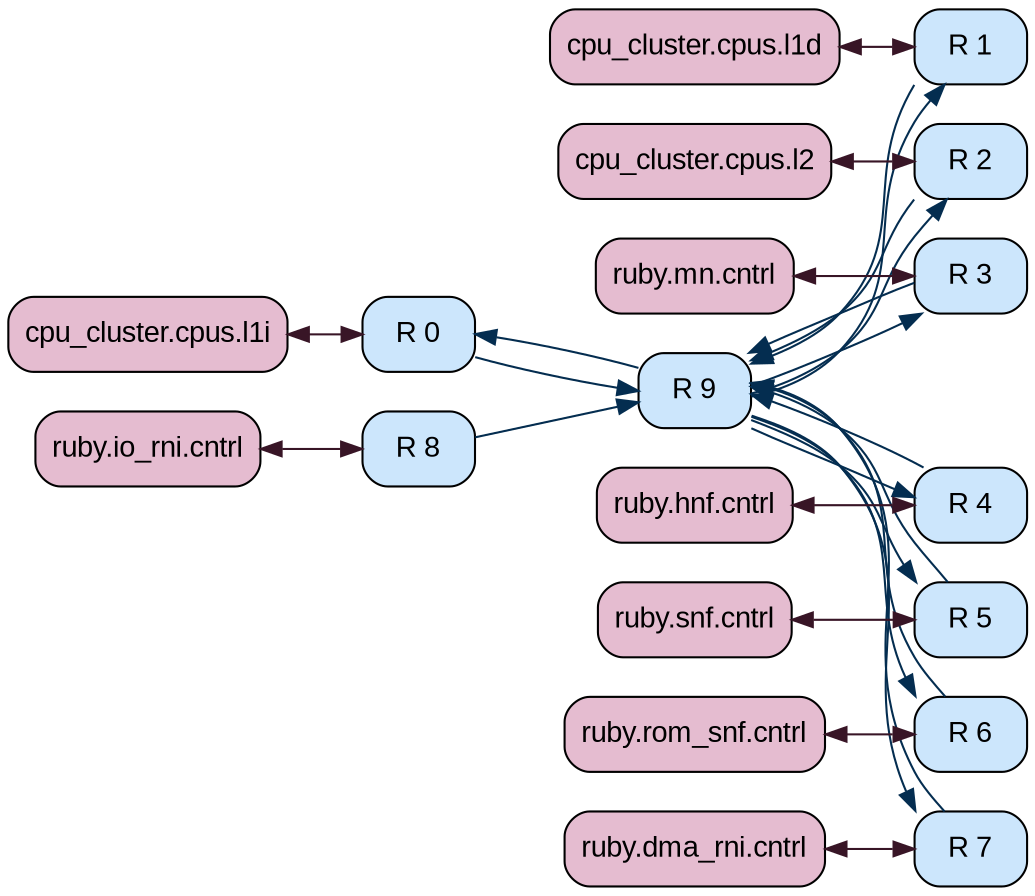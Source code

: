 graph G {
rankdir=LR;
"system.ruby.network.routers0" [color="#000000", fillcolor="#cce6fc", fontcolor="#000000", fontname=Arial, fontsize=14, label="R 0", shape=Mrecord, style="rounded, filled"];
"system.ruby.network.routers1" [color="#000000", fillcolor="#cce6fc", fontcolor="#000000", fontname=Arial, fontsize=14, label="R 1", shape=Mrecord, style="rounded, filled"];
"system.ruby.network.routers2" [color="#000000", fillcolor="#cce6fc", fontcolor="#000000", fontname=Arial, fontsize=14, label="R 2", shape=Mrecord, style="rounded, filled"];
"system.ruby.network.routers3" [color="#000000", fillcolor="#cce6fc", fontcolor="#000000", fontname=Arial, fontsize=14, label="R 3", shape=Mrecord, style="rounded, filled"];
"system.ruby.network.routers4" [color="#000000", fillcolor="#cce6fc", fontcolor="#000000", fontname=Arial, fontsize=14, label="R 4", shape=Mrecord, style="rounded, filled"];
"system.ruby.network.routers5" [color="#000000", fillcolor="#cce6fc", fontcolor="#000000", fontname=Arial, fontsize=14, label="R 5", shape=Mrecord, style="rounded, filled"];
"system.ruby.network.routers6" [color="#000000", fillcolor="#cce6fc", fontcolor="#000000", fontname=Arial, fontsize=14, label="R 6", shape=Mrecord, style="rounded, filled"];
"system.ruby.network.routers7" [color="#000000", fillcolor="#cce6fc", fontcolor="#000000", fontname=Arial, fontsize=14, label="R 7", shape=Mrecord, style="rounded, filled"];
"system.ruby.network.routers8" [color="#000000", fillcolor="#cce6fc", fontcolor="#000000", fontname=Arial, fontsize=14, label="R 8", shape=Mrecord, style="rounded, filled"];
"system.ruby.network.routers9" [color="#000000", fillcolor="#cce6fc", fontcolor="#000000", fontname=Arial, fontsize=14, label="R 9", shape=Mrecord, style="rounded, filled"];
"system.ruby.network.routers0" -- "system.ruby.network.routers9"  [color="#042d50", dir=forward, weight=0.5];
"system.ruby.network.routers1" -- "system.ruby.network.routers9"  [color="#042d50", dir=forward, weight=0.5];
"system.ruby.network.routers2" -- "system.ruby.network.routers9"  [color="#042d50", dir=forward, weight=0.5];
"system.ruby.network.routers3" -- "system.ruby.network.routers9"  [color="#042d50", dir=forward, weight=0.5];
"system.ruby.network.routers4" -- "system.ruby.network.routers9"  [color="#042d50", dir=forward, weight=0.5];
"system.ruby.network.routers5" -- "system.ruby.network.routers9"  [color="#042d50", dir=forward, weight=0.5];
"system.ruby.network.routers6" -- "system.ruby.network.routers9"  [color="#042d50", dir=forward, weight=0.5];
"system.ruby.network.routers7" -- "system.ruby.network.routers9"  [color="#042d50", dir=forward, weight=0.5];
"system.ruby.network.routers8" -- "system.ruby.network.routers9"  [color="#042d50", dir=forward, weight=0.5];
"system.ruby.network.routers9" -- "system.ruby.network.routers0"  [color="#042d50", dir=forward, weight=0.5];
"system.ruby.network.routers9" -- "system.ruby.network.routers1"  [color="#042d50", dir=forward, weight=0.5];
"system.ruby.network.routers9" -- "system.ruby.network.routers2"  [color="#042d50", dir=forward, weight=0.5];
"system.ruby.network.routers9" -- "system.ruby.network.routers3"  [color="#042d50", dir=forward, weight=0.5];
"system.ruby.network.routers9" -- "system.ruby.network.routers4"  [color="#042d50", dir=forward, weight=0.5];
"system.ruby.network.routers9" -- "system.ruby.network.routers5"  [color="#042d50", dir=forward, weight=0.5];
"system.ruby.network.routers9" -- "system.ruby.network.routers6"  [color="#042d50", dir=forward, weight=0.5];
"system.ruby.network.routers9" -- "system.ruby.network.routers7"  [color="#042d50", dir=forward, weight=0.5];
"system.cpu_cluster.cpus.l1i" [color="#000000", fillcolor="#e5bcd0", fontcolor="#000000", fontname=Arial, fontsize=14, label="cpu_cluster.cpus.l1i", shape=Mrecord, style="rounded, filled"];
"system.cpu_cluster.cpus.l1i" -- "system.ruby.network.routers0"  [color="#381526", dir=both, weight=1.0];
"system.cpu_cluster.cpus.l1d" [color="#000000", fillcolor="#e5bcd0", fontcolor="#000000", fontname=Arial, fontsize=14, label="cpu_cluster.cpus.l1d", shape=Mrecord, style="rounded, filled"];
"system.cpu_cluster.cpus.l1d" -- "system.ruby.network.routers1"  [color="#381526", dir=both, weight=1.0];
"system.cpu_cluster.cpus.l2" [color="#000000", fillcolor="#e5bcd0", fontcolor="#000000", fontname=Arial, fontsize=14, label="cpu_cluster.cpus.l2", shape=Mrecord, style="rounded, filled"];
"system.cpu_cluster.cpus.l2" -- "system.ruby.network.routers2"  [color="#381526", dir=both, weight=1.0];
"system.ruby.mn.cntrl" [color="#000000", fillcolor="#e5bcd0", fontcolor="#000000", fontname=Arial, fontsize=14, label="ruby.mn.cntrl", shape=Mrecord, style="rounded, filled"];
"system.ruby.mn.cntrl" -- "system.ruby.network.routers3"  [color="#381526", dir=both, weight=1.0];
"system.ruby.hnf.cntrl" [color="#000000", fillcolor="#e5bcd0", fontcolor="#000000", fontname=Arial, fontsize=14, label="ruby.hnf.cntrl", shape=Mrecord, style="rounded, filled"];
"system.ruby.hnf.cntrl" -- "system.ruby.network.routers4"  [color="#381526", dir=both, weight=1.0];
"system.ruby.snf.cntrl" [color="#000000", fillcolor="#e5bcd0", fontcolor="#000000", fontname=Arial, fontsize=14, label="ruby.snf.cntrl", shape=Mrecord, style="rounded, filled"];
"system.ruby.snf.cntrl" -- "system.ruby.network.routers5"  [color="#381526", dir=both, weight=1.0];
"system.ruby.rom_snf.cntrl" [color="#000000", fillcolor="#e5bcd0", fontcolor="#000000", fontname=Arial, fontsize=14, label="ruby.rom_snf.cntrl", shape=Mrecord, style="rounded, filled"];
"system.ruby.rom_snf.cntrl" -- "system.ruby.network.routers6"  [color="#381526", dir=both, weight=1.0];
"system.ruby.dma_rni.cntrl" [color="#000000", fillcolor="#e5bcd0", fontcolor="#000000", fontname=Arial, fontsize=14, label="ruby.dma_rni.cntrl", shape=Mrecord, style="rounded, filled"];
"system.ruby.dma_rni.cntrl" -- "system.ruby.network.routers7"  [color="#381526", dir=both, weight=1.0];
"system.ruby.io_rni.cntrl" [color="#000000", fillcolor="#e5bcd0", fontcolor="#000000", fontname=Arial, fontsize=14, label="ruby.io_rni.cntrl", shape=Mrecord, style="rounded, filled"];
"system.ruby.io_rni.cntrl" -- "system.ruby.network.routers8"  [color="#381526", dir=both, weight=1.0];
}
